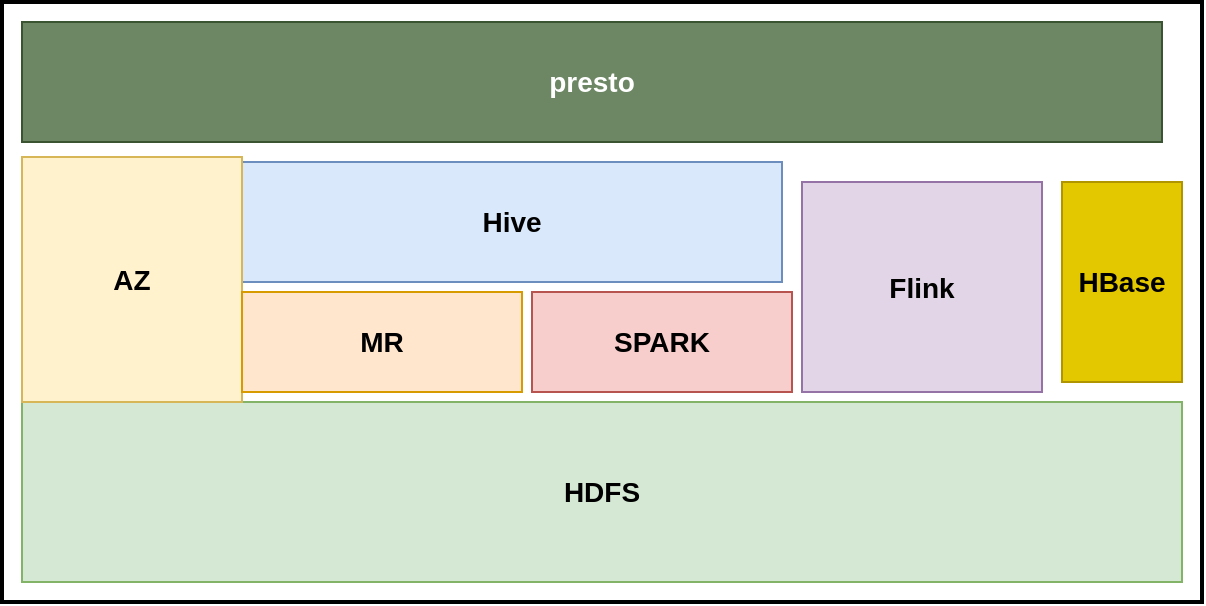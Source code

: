 <mxfile version="28.2.3" pages="2">
  <diagram name="第 1 页" id="Y8RuoBqMj992lwZ_7esU">
    <mxGraphModel dx="1426" dy="846" grid="1" gridSize="10" guides="1" tooltips="1" connect="1" arrows="1" fold="1" page="1" pageScale="1" pageWidth="827" pageHeight="1169" math="0" shadow="0">
      <root>
        <mxCell id="0" />
        <mxCell id="1" parent="0" />
        <mxCell id="eQCre-HI_L-PQKiPCIDt-1" value="" style="rounded=0;whiteSpace=wrap;html=1;strokeWidth=2;fontStyle=1;fontSize=14;" parent="1" vertex="1">
          <mxGeometry x="70" y="390" width="600" height="300" as="geometry" />
        </mxCell>
        <mxCell id="72UxT2gLkVPk81IvqVQ6-2" value="HDFS" style="rounded=0;whiteSpace=wrap;html=1;fillColor=#d5e8d4;strokeColor=#82b366;fontStyle=1;fontSize=14;" vertex="1" parent="1">
          <mxGeometry x="80" y="590" width="580" height="90" as="geometry" />
        </mxCell>
        <mxCell id="72UxT2gLkVPk81IvqVQ6-3" value="Hive" style="rounded=0;whiteSpace=wrap;html=1;fillColor=#dae8fc;strokeColor=#6c8ebf;fontStyle=1;fontSize=14;" vertex="1" parent="1">
          <mxGeometry x="190" y="470" width="270" height="60" as="geometry" />
        </mxCell>
        <mxCell id="72UxT2gLkVPk81IvqVQ6-4" value="AZ" style="rounded=0;whiteSpace=wrap;html=1;fillColor=#fff2cc;strokeColor=#d6b656;fontStyle=1;fontSize=14;" vertex="1" parent="1">
          <mxGeometry x="80" y="467.5" width="110" height="122.5" as="geometry" />
        </mxCell>
        <mxCell id="72UxT2gLkVPk81IvqVQ6-5" value="MR" style="rounded=0;whiteSpace=wrap;html=1;fillColor=#ffe6cc;strokeColor=#d79b00;fontStyle=1;fontSize=14;" vertex="1" parent="1">
          <mxGeometry x="190" y="535" width="140" height="50" as="geometry" />
        </mxCell>
        <mxCell id="72UxT2gLkVPk81IvqVQ6-6" value="SPARK" style="rounded=0;whiteSpace=wrap;html=1;fillColor=#f8cecc;strokeColor=#b85450;fontStyle=1;fontSize=14;" vertex="1" parent="1">
          <mxGeometry x="335" y="535" width="130" height="50" as="geometry" />
        </mxCell>
        <mxCell id="72UxT2gLkVPk81IvqVQ6-7" value="Flink" style="rounded=0;whiteSpace=wrap;html=1;fillColor=#e1d5e7;strokeColor=#9673a6;fontStyle=1;fontSize=14;" vertex="1" parent="1">
          <mxGeometry x="470" y="480" width="120" height="105" as="geometry" />
        </mxCell>
        <mxCell id="72UxT2gLkVPk81IvqVQ6-8" value="presto" style="rounded=0;whiteSpace=wrap;html=1;fillColor=#6d8764;fontColor=#ffffff;strokeColor=#3A5431;fontStyle=1;fontSize=14;" vertex="1" parent="1">
          <mxGeometry x="80" y="400" width="570" height="60" as="geometry" />
        </mxCell>
        <mxCell id="72UxT2gLkVPk81IvqVQ6-9" value="HBase" style="rounded=0;whiteSpace=wrap;html=1;fillColor=#e3c800;fontColor=#000000;strokeColor=#B09500;fontStyle=1;fontSize=14;" vertex="1" parent="1">
          <mxGeometry x="600" y="480" width="60" height="100" as="geometry" />
        </mxCell>
      </root>
    </mxGraphModel>
  </diagram>
  <diagram id="52P_c9kilATeUorch2ZZ" name="第 2 页">
    <mxGraphModel dx="1358" dy="715" grid="1" gridSize="10" guides="1" tooltips="1" connect="1" arrows="1" fold="1" page="1" pageScale="1" pageWidth="827" pageHeight="1169" math="0" shadow="0">
      <root>
        <mxCell id="0" />
        <mxCell id="1" parent="0" />
        <mxCell id="2DUTjnqAUohcPvjKwdeb-3" value="&amp;nbsp; &amp;nbsp; 资&lt;span style=&quot;background-color: transparent; color: light-dark(rgb(255, 51, 51), rgb(255, 119, 119));&quot;&gt;源&lt;/span&gt;&lt;div&gt;&lt;span style=&quot;background-color: transparent;&quot;&gt;&amp;nbsp; &amp;nbsp;&lt;/span&gt;&lt;span style=&quot;background-color: transparent;&quot;&gt;&amp;nbsp;&lt;/span&gt;服&lt;span style=&quot;background-color: transparent; color: light-dark(rgb(255, 51, 51), rgb(255, 119, 119));&quot;&gt;务&lt;/span&gt;&lt;/div&gt;&lt;div&gt;&lt;span style=&quot;background-color: transparent;&quot;&gt;&amp;nbsp; &amp;nbsp;&lt;/span&gt;&lt;span style=&quot;background-color: transparent;&quot;&gt;&amp;nbsp;&lt;/span&gt;平&lt;span style=&quot;background-color: transparent; color: light-dark(rgb(255, 51, 51), rgb(255, 119, 119));&quot;&gt;台&lt;/span&gt;&lt;/div&gt;" style="rounded=0;whiteSpace=wrap;html=1;fillColor=#E2E2E2;fontColor=#FF3333;strokeColor=#666666;align=left;fontStyle=1;fontSize=18;strokeWidth=2;" vertex="1" parent="1">
          <mxGeometry x="30" y="440" width="900" height="90" as="geometry" />
        </mxCell>
        <mxCell id="2DUTjnqAUohcPvjKwdeb-11" value="&amp;nbsp; &amp;nbsp; 资&lt;div&gt;&amp;nbsp; &amp;nbsp; 源&lt;/div&gt;&lt;div&gt;&lt;span style=&quot;background-color: transparent;&quot;&gt;&amp;nbsp; &amp;nbsp;&lt;/span&gt;&lt;span style=&quot;background-color: transparent;&quot;&gt;&amp;nbsp;&lt;/span&gt;服&lt;/div&gt;&lt;div&gt;&lt;span style=&quot;background-color: transparent;&quot;&gt;&amp;nbsp; &amp;nbsp;&lt;/span&gt;&lt;span style=&quot;background-color: transparent;&quot;&gt;&amp;nbsp;&lt;/span&gt;务&lt;/div&gt;&lt;div&gt;&lt;span style=&quot;background-color: transparent;&quot;&gt;&amp;nbsp; &amp;nbsp;&lt;/span&gt;&lt;span style=&quot;background-color: transparent;&quot;&gt;&amp;nbsp;&lt;/span&gt;平&lt;/div&gt;&lt;div&gt;&lt;span style=&quot;background-color: transparent;&quot;&gt;&amp;nbsp; &amp;nbsp;&lt;/span&gt;&lt;span style=&quot;background-color: transparent;&quot;&gt;&amp;nbsp;&lt;/span&gt;台&lt;/div&gt;" style="rounded=0;whiteSpace=wrap;html=1;fillColor=#E2E2E2;fontColor=#FF3333;strokeColor=#666666;align=left;fontStyle=1;fontSize=18;strokeWidth=2;" vertex="1" parent="1">
          <mxGeometry x="30" y="550" width="900" height="350" as="geometry" />
        </mxCell>
        <mxCell id="2DUTjnqAUohcPvjKwdeb-12" value="数据资产运营" style="rounded=0;whiteSpace=wrap;html=1;fontStyle=1;fontSize=14;verticalAlign=top;strokeWidth=2;dashed=1;strokeColor=#FF3333;" vertex="1" parent="1">
          <mxGeometry x="80" y="570" width="440" height="170" as="geometry" />
        </mxCell>
        <mxCell id="2DUTjnqAUohcPvjKwdeb-14" value="数据资产管理" style="rounded=0;whiteSpace=wrap;html=1;fillColor=#E2E2E2;fontColor=#000000;strokeColor=none;align=center;fontStyle=1;fontSize=12;strokeWidth=2;verticalAlign=top;" vertex="1" parent="1">
          <mxGeometry x="94" y="603" width="410" height="60" as="geometry" />
        </mxCell>
        <mxCell id="2DUTjnqAUohcPvjKwdeb-15" value="资产地图" style="rounded=0;whiteSpace=wrap;html=1;strokeColor=none;" vertex="1" parent="1">
          <mxGeometry x="100" y="637" width="70" height="20" as="geometry" />
        </mxCell>
        <mxCell id="2DUTjnqAUohcPvjKwdeb-16" value="资产目录" style="rounded=0;whiteSpace=wrap;html=1;strokeColor=none;" vertex="1" parent="1">
          <mxGeometry x="190" y="637" width="80" height="20" as="geometry" />
        </mxCell>
        <mxCell id="2DUTjnqAUohcPvjKwdeb-17" value="资产检索" style="rounded=0;whiteSpace=wrap;html=1;strokeColor=none;" vertex="1" parent="1">
          <mxGeometry x="290" y="637" width="80" height="20" as="geometry" />
        </mxCell>
        <mxCell id="2DUTjnqAUohcPvjKwdeb-18" value="资产授权" style="rounded=0;whiteSpace=wrap;html=1;strokeColor=none;" vertex="1" parent="1">
          <mxGeometry x="402.5" y="637" width="80" height="20" as="geometry" />
        </mxCell>
        <mxCell id="2DUTjnqAUohcPvjKwdeb-20" value="主数据管理" style="rounded=0;whiteSpace=wrap;html=1;fillColor=#E2E2E2;fontColor=#000000;strokeColor=none;align=center;fontStyle=1;fontSize=12;strokeWidth=2;verticalAlign=top;" vertex="1" parent="1">
          <mxGeometry x="90" y="670" width="410" height="60" as="geometry" />
        </mxCell>
        <mxCell id="2DUTjnqAUohcPvjKwdeb-21" value="主数据上报" style="rounded=0;whiteSpace=wrap;html=1;strokeColor=none;" vertex="1" parent="1">
          <mxGeometry x="100" y="704" width="70" height="20" as="geometry" />
        </mxCell>
        <mxCell id="2DUTjnqAUohcPvjKwdeb-22" value="主数据维护" style="rounded=0;whiteSpace=wrap;html=1;strokeColor=none;" vertex="1" parent="1">
          <mxGeometry x="190" y="704" width="80" height="20" as="geometry" />
        </mxCell>
        <mxCell id="2DUTjnqAUohcPvjKwdeb-23" value="主数据审批" style="rounded=0;whiteSpace=wrap;html=1;strokeColor=none;" vertex="1" parent="1">
          <mxGeometry x="290" y="704" width="80" height="20" as="geometry" />
        </mxCell>
        <mxCell id="2DUTjnqAUohcPvjKwdeb-24" value="主数据分发" style="rounded=0;whiteSpace=wrap;html=1;strokeColor=none;" vertex="1" parent="1">
          <mxGeometry x="391" y="704" width="80" height="20" as="geometry" />
        </mxCell>
        <mxCell id="2DUTjnqAUohcPvjKwdeb-25" value="标签管理" style="rounded=0;whiteSpace=wrap;html=1;fontStyle=1;fontSize=14;verticalAlign=top;strokeWidth=2;dashed=1;strokeColor=#FF3333;" vertex="1" parent="1">
          <mxGeometry x="550" y="570" width="369" height="170" as="geometry" />
        </mxCell>
        <mxCell id="2DUTjnqAUohcPvjKwdeb-27" value="标签管理" style="rounded=0;whiteSpace=wrap;html=1;fillColor=#E2E2E2;fontColor=#000000;strokeColor=none;align=center;fontStyle=1;fontSize=12;strokeWidth=2;verticalAlign=top;" vertex="1" parent="1">
          <mxGeometry x="564" y="610" width="100" height="120" as="geometry" />
        </mxCell>
        <mxCell id="2DUTjnqAUohcPvjKwdeb-30" value="实体管理" style="rounded=0;whiteSpace=wrap;html=1;strokeColor=none;" vertex="1" parent="1">
          <mxGeometry x="579" y="643" width="70" height="20" as="geometry" />
        </mxCell>
        <mxCell id="2DUTjnqAUohcPvjKwdeb-31" value="标签管理" style="rounded=0;whiteSpace=wrap;html=1;strokeColor=none;" vertex="1" parent="1">
          <mxGeometry x="579" y="670" width="70" height="20" as="geometry" />
        </mxCell>
        <mxCell id="2DUTjnqAUohcPvjKwdeb-32" value="规则定义" style="rounded=0;whiteSpace=wrap;html=1;strokeColor=none;" vertex="1" parent="1">
          <mxGeometry x="579" y="700" width="70" height="20" as="geometry" />
        </mxCell>
        <mxCell id="2DUTjnqAUohcPvjKwdeb-33" value="标签生产" style="rounded=0;whiteSpace=wrap;html=1;fillColor=#E2E2E2;fontColor=#000000;strokeColor=none;align=center;fontStyle=1;fontSize=12;strokeWidth=2;verticalAlign=top;" vertex="1" parent="1">
          <mxGeometry x="680" y="610" width="100" height="120" as="geometry" />
        </mxCell>
        <mxCell id="2DUTjnqAUohcPvjKwdeb-34" value="数据加载" style="rounded=0;whiteSpace=wrap;html=1;strokeColor=none;" vertex="1" parent="1">
          <mxGeometry x="695" y="645" width="70" height="20" as="geometry" />
        </mxCell>
        <mxCell id="2DUTjnqAUohcPvjKwdeb-35" value="标签加工" style="rounded=0;whiteSpace=wrap;html=1;strokeColor=none;" vertex="1" parent="1">
          <mxGeometry x="695" y="670" width="70" height="20" as="geometry" />
        </mxCell>
        <mxCell id="2DUTjnqAUohcPvjKwdeb-36" value="标签质量" style="rounded=0;whiteSpace=wrap;html=1;strokeColor=none;" vertex="1" parent="1">
          <mxGeometry x="695" y="700" width="70" height="20" as="geometry" />
        </mxCell>
        <mxCell id="2DUTjnqAUohcPvjKwdeb-37" value="标签应用" style="rounded=0;whiteSpace=wrap;html=1;fillColor=#E2E2E2;fontColor=#000000;strokeColor=none;align=center;fontStyle=1;fontSize=12;strokeWidth=2;verticalAlign=top;" vertex="1" parent="1">
          <mxGeometry x="800" y="610" width="100" height="120" as="geometry" />
        </mxCell>
        <mxCell id="2DUTjnqAUohcPvjKwdeb-38" value="AI智能" style="rounded=0;whiteSpace=wrap;html=1;strokeColor=none;" vertex="1" parent="1">
          <mxGeometry x="815" y="645" width="70" height="20" as="geometry" />
        </mxCell>
        <mxCell id="2DUTjnqAUohcPvjKwdeb-39" value="模型训练" style="rounded=0;whiteSpace=wrap;html=1;strokeColor=none;" vertex="1" parent="1">
          <mxGeometry x="815" y="670" width="70" height="20" as="geometry" />
        </mxCell>
        <mxCell id="2DUTjnqAUohcPvjKwdeb-40" value="标签画像" style="rounded=0;whiteSpace=wrap;html=1;strokeColor=none;" vertex="1" parent="1">
          <mxGeometry x="815" y="700" width="70" height="20" as="geometry" />
        </mxCell>
        <mxCell id="2DUTjnqAUohcPvjKwdeb-41" value="多源数据接入" style="rounded=0;whiteSpace=wrap;html=1;fontStyle=1;fontSize=14;verticalAlign=top;strokeWidth=2;dashed=1;strokeColor=#FF3333;" vertex="1" parent="1">
          <mxGeometry x="80" y="750" width="170" height="140" as="geometry" />
        </mxCell>
        <mxCell id="2DUTjnqAUohcPvjKwdeb-42" value="数据探查" style="rounded=0;whiteSpace=wrap;html=1;fillColor=#E2E2E2;fontColor=#000000;strokeColor=none;align=center;fontStyle=0;fontSize=12;strokeWidth=2;verticalAlign=middle;" vertex="1" parent="1">
          <mxGeometry x="90" y="790" width="70" height="20" as="geometry" />
        </mxCell>
        <mxCell id="2DUTjnqAUohcPvjKwdeb-43" value="日志数据" style="rounded=0;whiteSpace=wrap;html=1;fillColor=#E2E2E2;fontColor=#000000;strokeColor=none;align=center;fontStyle=0;fontSize=12;strokeWidth=2;verticalAlign=middle;" vertex="1" parent="1">
          <mxGeometry x="170" y="790" width="70" height="20" as="geometry" />
        </mxCell>
        <mxCell id="2DUTjnqAUohcPvjKwdeb-44" value="数据库直连" style="rounded=0;whiteSpace=wrap;html=1;fillColor=#E2E2E2;fontColor=#000000;strokeColor=none;align=center;fontStyle=0;fontSize=12;strokeWidth=2;verticalAlign=middle;" vertex="1" parent="1">
          <mxGeometry x="90" y="825" width="70" height="20" as="geometry" />
        </mxCell>
        <mxCell id="2DUTjnqAUohcPvjKwdeb-45" value="文件同步" style="rounded=0;whiteSpace=wrap;html=1;fillColor=#E2E2E2;fontColor=#000000;strokeColor=none;align=center;fontStyle=0;fontSize=12;strokeWidth=2;verticalAlign=middle;" vertex="1" parent="1">
          <mxGeometry x="170" y="825" width="70" height="20" as="geometry" />
        </mxCell>
        <mxCell id="2DUTjnqAUohcPvjKwdeb-46" value="文件上传" style="rounded=0;whiteSpace=wrap;html=1;fillColor=#E2E2E2;fontColor=#000000;strokeColor=none;align=center;fontStyle=0;fontSize=12;strokeWidth=2;verticalAlign=middle;" vertex="1" parent="1">
          <mxGeometry x="90" y="860" width="70" height="20" as="geometry" />
        </mxCell>
        <mxCell id="2DUTjnqAUohcPvjKwdeb-47" value="消息队列" style="rounded=0;whiteSpace=wrap;html=1;fillColor=#E2E2E2;fontColor=#000000;strokeColor=none;align=center;fontStyle=0;fontSize=12;strokeWidth=2;verticalAlign=middle;" vertex="1" parent="1">
          <mxGeometry x="170" y="860" width="70" height="20" as="geometry" />
        </mxCell>
        <mxCell id="2DUTjnqAUohcPvjKwdeb-48" value="统一标准数据治理体系" style="rounded=0;whiteSpace=wrap;html=1;fontStyle=1;fontSize=14;verticalAlign=top;strokeWidth=2;dashed=1;strokeColor=#FF3333;" vertex="1" parent="1">
          <mxGeometry x="260" y="750" width="370" height="140" as="geometry" />
        </mxCell>
        <mxCell id="2DUTjnqAUohcPvjKwdeb-49" value="元数据管理" style="rounded=0;whiteSpace=wrap;html=1;fillColor=#E2E2E2;fontColor=#000000;strokeColor=none;align=center;fontStyle=1;fontSize=12;strokeWidth=2;verticalAlign=top;rotation=0;" vertex="1" parent="1">
          <mxGeometry x="270" y="780" width="120" height="105" as="geometry" />
        </mxCell>
        <mxCell id="2DUTjnqAUohcPvjKwdeb-50" value="元数据采集" style="rounded=0;whiteSpace=wrap;html=1;strokeColor=none;" vertex="1" parent="1">
          <mxGeometry x="275" y="805" width="70" height="20" as="geometry" />
        </mxCell>
        <mxCell id="2DUTjnqAUohcPvjKwdeb-51" value="元数据分析" style="rounded=0;whiteSpace=wrap;html=1;strokeColor=none;" vertex="1" parent="1">
          <mxGeometry x="275" y="830" width="70" height="20" as="geometry" />
        </mxCell>
        <mxCell id="2DUTjnqAUohcPvjKwdeb-52" value="元数据检索" style="rounded=0;whiteSpace=wrap;html=1;strokeColor=none;" vertex="1" parent="1">
          <mxGeometry x="275" y="856" width="70" height="20" as="geometry" />
        </mxCell>
        <mxCell id="2DUTjnqAUohcPvjKwdeb-54" value="数&lt;div&gt;据&lt;/div&gt;&lt;div&gt;血&lt;/div&gt;&lt;div&gt;缘&lt;/div&gt;" style="rounded=0;whiteSpace=wrap;html=1;strokeColor=none;" vertex="1" parent="1">
          <mxGeometry x="352" y="807" width="30" height="67.5" as="geometry" />
        </mxCell>
        <mxCell id="2DUTjnqAUohcPvjKwdeb-55" value="数据&lt;div&gt;质量&lt;/div&gt;&lt;div&gt;管理&lt;/div&gt;" style="rounded=0;whiteSpace=wrap;html=1;fillColor=#E2E2E2;fontColor=#000000;strokeColor=none;align=left;fontStyle=1;fontSize=12;strokeWidth=2;verticalAlign=top;rotation=0;" vertex="1" parent="1">
          <mxGeometry x="394" y="780" width="230" height="60" as="geometry" />
        </mxCell>
        <mxCell id="2DUTjnqAUohcPvjKwdeb-56" value="数据质量分析报告" style="rounded=0;whiteSpace=wrap;html=1;strokeColor=none;" vertex="1" parent="1">
          <mxGeometry x="430" y="787" width="190" height="20" as="geometry" />
        </mxCell>
        <mxCell id="2DUTjnqAUohcPvjKwdeb-57" value="稽核规则" style="rounded=0;whiteSpace=wrap;html=1;strokeColor=none;" vertex="1" parent="1">
          <mxGeometry x="430" y="812" width="50" height="20" as="geometry" />
        </mxCell>
        <mxCell id="2DUTjnqAUohcPvjKwdeb-58" value="标准核验" style="rounded=0;whiteSpace=wrap;html=1;strokeColor=none;" vertex="1" parent="1">
          <mxGeometry x="482.5" y="812" width="55" height="20" as="geometry" />
        </mxCell>
        <mxCell id="2DUTjnqAUohcPvjKwdeb-59" value="稽核运行监控" style="rounded=0;whiteSpace=wrap;html=1;strokeColor=none;" vertex="1" parent="1">
          <mxGeometry x="540" y="812" width="80" height="20" as="geometry" />
        </mxCell>
        <mxCell id="2DUTjnqAUohcPvjKwdeb-60" value="标准&lt;div&gt;体系&lt;/div&gt;" style="rounded=0;whiteSpace=wrap;html=1;fillColor=#E2E2E2;fontColor=#000000;strokeColor=none;align=left;fontStyle=1;fontSize=12;strokeWidth=2;verticalAlign=top;rotation=0;" vertex="1" parent="1">
          <mxGeometry x="395" y="845" width="230" height="40" as="geometry" />
        </mxCell>
        <mxCell id="2DUTjnqAUohcPvjKwdeb-61" value="数据管理规范" style="rounded=0;whiteSpace=wrap;html=1;strokeColor=none;rotation=0;" vertex="1" parent="1">
          <mxGeometry x="423" y="855" width="80" height="20" as="geometry" />
        </mxCell>
        <mxCell id="2DUTjnqAUohcPvjKwdeb-62" value="元数据标准" style="rounded=0;whiteSpace=wrap;html=1;strokeColor=none;rotation=0;" vertex="1" parent="1">
          <mxGeometry x="507" y="855" width="62" height="20" as="geometry" />
        </mxCell>
        <mxCell id="2DUTjnqAUohcPvjKwdeb-63" value="数据字典" style="rounded=0;whiteSpace=wrap;html=1;strokeColor=none;rotation=0;" vertex="1" parent="1">
          <mxGeometry x="572" y="854.5" width="50" height="20" as="geometry" />
        </mxCell>
        <mxCell id="2DUTjnqAUohcPvjKwdeb-64" value="全链路数据开发与管理" style="rounded=0;whiteSpace=wrap;html=1;fontStyle=1;fontSize=14;verticalAlign=top;strokeWidth=2;dashed=1;strokeColor=#FF3333;" vertex="1" parent="1">
          <mxGeometry x="640" y="750" width="280" height="140" as="geometry" />
        </mxCell>
        <mxCell id="2DUTjnqAUohcPvjKwdeb-65" value="数据&lt;div&gt;开发&lt;/div&gt;" style="rounded=0;whiteSpace=wrap;html=1;fillColor=#E2E2E2;fontColor=#000000;strokeColor=none;align=left;fontStyle=1;fontSize=12;strokeWidth=2;verticalAlign=top;rotation=0;" vertex="1" parent="1">
          <mxGeometry x="650" y="780" width="260" height="40" as="geometry" />
        </mxCell>
        <mxCell id="2DUTjnqAUohcPvjKwdeb-66" value="离线开发" style="rounded=0;whiteSpace=wrap;html=1;strokeColor=none;rotation=0;" vertex="1" parent="1">
          <mxGeometry x="690" y="790" width="60" height="20" as="geometry" />
        </mxCell>
        <mxCell id="2DUTjnqAUohcPvjKwdeb-67" value="实时开发" style="rounded=0;whiteSpace=wrap;html=1;strokeColor=none;rotation=0;" vertex="1" parent="1">
          <mxGeometry x="767" y="790" width="60" height="20" as="geometry" />
        </mxCell>
        <mxCell id="2DUTjnqAUohcPvjKwdeb-68" value="ETL工具" style="rounded=0;whiteSpace=wrap;html=1;strokeColor=none;rotation=0;" vertex="1" parent="1">
          <mxGeometry x="840" y="790" width="60" height="20" as="geometry" />
        </mxCell>
        <mxCell id="2DUTjnqAUohcPvjKwdeb-69" value="模型&lt;div&gt;开发&lt;/div&gt;" style="rounded=0;whiteSpace=wrap;html=1;fillColor=#E2E2E2;fontColor=#000000;strokeColor=none;align=left;fontStyle=1;fontSize=12;strokeWidth=2;verticalAlign=top;rotation=0;" vertex="1" parent="1">
          <mxGeometry x="650" y="825" width="100" height="55" as="geometry" />
        </mxCell>
        <mxCell id="2DUTjnqAUohcPvjKwdeb-70" value="逻辑模型" style="rounded=0;whiteSpace=wrap;html=1;strokeColor=none;rotation=0;" vertex="1" parent="1">
          <mxGeometry x="680" y="830" width="60" height="20" as="geometry" />
        </mxCell>
        <mxCell id="2DUTjnqAUohcPvjKwdeb-71" value="物理模型" style="rounded=0;whiteSpace=wrap;html=1;strokeColor=none;rotation=0;" vertex="1" parent="1">
          <mxGeometry x="680" y="854.5" width="60" height="20" as="geometry" />
        </mxCell>
        <mxCell id="2DUTjnqAUohcPvjKwdeb-72" value="流程&lt;div&gt;调度&lt;/div&gt;" style="rounded=0;whiteSpace=wrap;html=1;fillColor=#E2E2E2;fontColor=#000000;strokeColor=none;align=left;fontStyle=1;fontSize=12;strokeWidth=2;verticalAlign=top;rotation=0;" vertex="1" parent="1">
          <mxGeometry x="755" y="825" width="155" height="55" as="geometry" />
        </mxCell>
        <mxCell id="2DUTjnqAUohcPvjKwdeb-73" value="调度工作流" style="rounded=0;whiteSpace=wrap;html=1;strokeColor=none;rotation=0;" vertex="1" parent="1">
          <mxGeometry x="790" y="830" width="70" height="20" as="geometry" />
        </mxCell>
        <mxCell id="2DUTjnqAUohcPvjKwdeb-74" value="调度监控" style="rounded=0;whiteSpace=wrap;html=1;strokeColor=none;rotation=0;" vertex="1" parent="1">
          <mxGeometry x="790" y="854.5" width="70" height="20" as="geometry" />
        </mxCell>
        <mxCell id="2DUTjnqAUohcPvjKwdeb-75" value="异常告警处理" style="rounded=0;whiteSpace=wrap;html=1;strokeColor=none;rotation=0;" vertex="1" parent="1">
          <mxGeometry x="870" y="830.75" width="30" height="45" as="geometry" />
        </mxCell>
        <mxCell id="2DUTjnqAUohcPvjKwdeb-76" value="数据API管理" style="rounded=0;whiteSpace=wrap;html=1;align=center;verticalAlign=middle;fontFamily=Helvetica;fontSize=12;strokeWidth=2;strokeColor=none;" vertex="1" parent="1">
          <mxGeometry x="130" y="460" width="120" height="50" as="geometry" />
        </mxCell>
        <mxCell id="2DUTjnqAUohcPvjKwdeb-77" value="数据共享交换" style="rounded=0;whiteSpace=wrap;html=1;align=center;verticalAlign=middle;fontFamily=Helvetica;fontSize=12;strokeWidth=2;strokeColor=none;" vertex="1" parent="1">
          <mxGeometry x="282.5" y="460" width="120" height="50" as="geometry" />
        </mxCell>
        <mxCell id="2DUTjnqAUohcPvjKwdeb-78" value="数据统计分析" style="rounded=0;whiteSpace=wrap;html=1;align=center;verticalAlign=middle;fontFamily=Helvetica;fontSize=12;strokeWidth=2;strokeColor=none;" vertex="1" parent="1">
          <mxGeometry x="430" y="460" width="120" height="50" as="geometry" />
        </mxCell>
      </root>
    </mxGraphModel>
  </diagram>
</mxfile>

